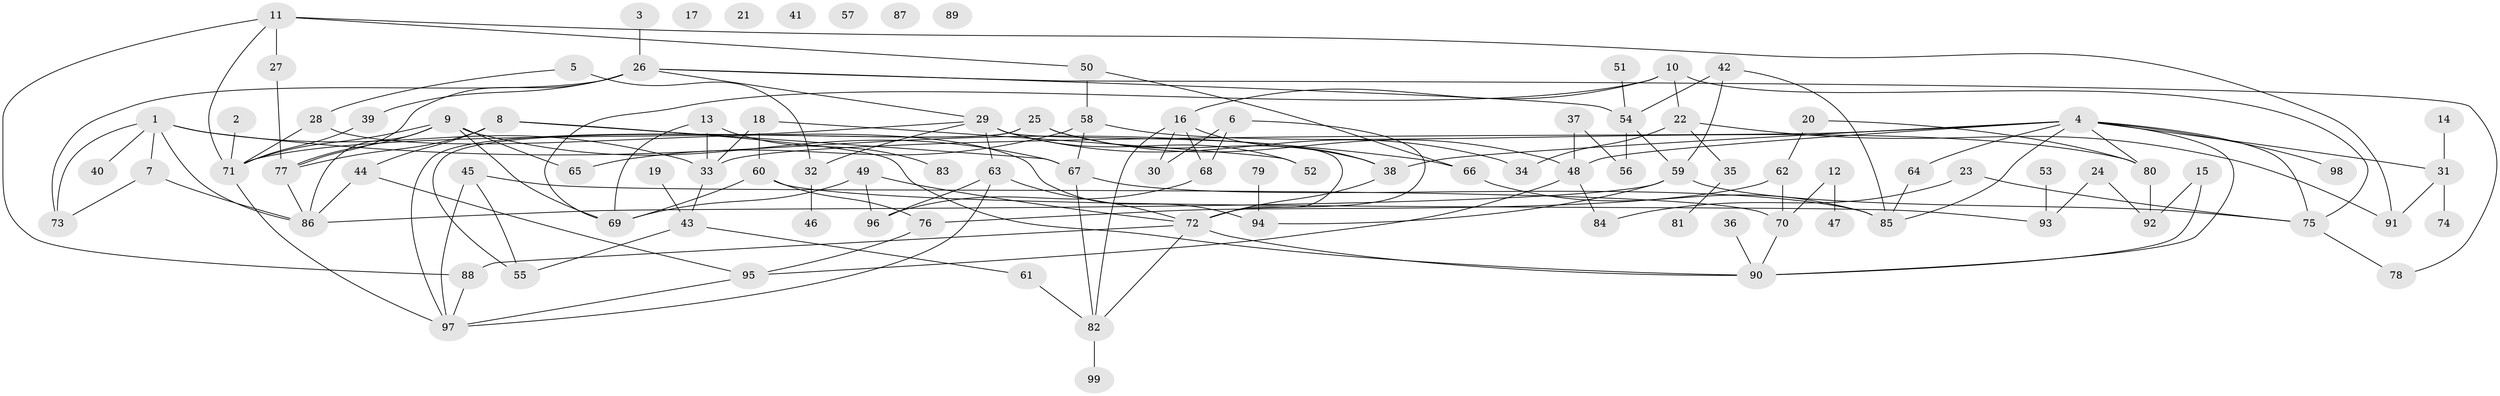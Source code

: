 // coarse degree distribution, {1: 0.2413793103448276, 5: 0.1724137931034483, 0: 0.20689655172413793, 3: 0.034482758620689655, 2: 0.10344827586206896, 4: 0.06896551724137931, 10: 0.034482758620689655, 8: 0.06896551724137931, 7: 0.034482758620689655, 6: 0.034482758620689655}
// Generated by graph-tools (version 1.1) at 2025/42/03/04/25 21:42:17]
// undirected, 99 vertices, 152 edges
graph export_dot {
graph [start="1"]
  node [color=gray90,style=filled];
  1;
  2;
  3;
  4;
  5;
  6;
  7;
  8;
  9;
  10;
  11;
  12;
  13;
  14;
  15;
  16;
  17;
  18;
  19;
  20;
  21;
  22;
  23;
  24;
  25;
  26;
  27;
  28;
  29;
  30;
  31;
  32;
  33;
  34;
  35;
  36;
  37;
  38;
  39;
  40;
  41;
  42;
  43;
  44;
  45;
  46;
  47;
  48;
  49;
  50;
  51;
  52;
  53;
  54;
  55;
  56;
  57;
  58;
  59;
  60;
  61;
  62;
  63;
  64;
  65;
  66;
  67;
  68;
  69;
  70;
  71;
  72;
  73;
  74;
  75;
  76;
  77;
  78;
  79;
  80;
  81;
  82;
  83;
  84;
  85;
  86;
  87;
  88;
  89;
  90;
  91;
  92;
  93;
  94;
  95;
  96;
  97;
  98;
  99;
  1 -- 7;
  1 -- 33;
  1 -- 40;
  1 -- 66;
  1 -- 73;
  1 -- 86;
  2 -- 71;
  3 -- 26;
  4 -- 31;
  4 -- 33;
  4 -- 38;
  4 -- 48;
  4 -- 64;
  4 -- 75;
  4 -- 80;
  4 -- 85;
  4 -- 90;
  4 -- 98;
  5 -- 28;
  5 -- 32;
  6 -- 30;
  6 -- 68;
  6 -- 72;
  7 -- 73;
  7 -- 86;
  8 -- 44;
  8 -- 67;
  8 -- 77;
  8 -- 90;
  9 -- 65;
  9 -- 67;
  9 -- 69;
  9 -- 71;
  9 -- 77;
  9 -- 86;
  10 -- 16;
  10 -- 22;
  10 -- 69;
  10 -- 75;
  11 -- 27;
  11 -- 50;
  11 -- 71;
  11 -- 88;
  11 -- 91;
  12 -- 47;
  12 -- 70;
  13 -- 33;
  13 -- 69;
  13 -- 83;
  14 -- 31;
  15 -- 90;
  15 -- 92;
  16 -- 30;
  16 -- 38;
  16 -- 68;
  16 -- 82;
  18 -- 33;
  18 -- 52;
  18 -- 60;
  19 -- 43;
  20 -- 62;
  20 -- 80;
  22 -- 34;
  22 -- 35;
  22 -- 91;
  23 -- 75;
  23 -- 84;
  24 -- 92;
  24 -- 93;
  25 -- 38;
  25 -- 48;
  25 -- 55;
  25 -- 97;
  26 -- 29;
  26 -- 39;
  26 -- 54;
  26 -- 73;
  26 -- 77;
  26 -- 78;
  27 -- 77;
  28 -- 71;
  28 -- 94;
  29 -- 32;
  29 -- 34;
  29 -- 52;
  29 -- 63;
  29 -- 71;
  29 -- 72;
  31 -- 74;
  31 -- 91;
  32 -- 46;
  33 -- 43;
  35 -- 81;
  36 -- 90;
  37 -- 48;
  37 -- 56;
  38 -- 72;
  39 -- 71;
  42 -- 54;
  42 -- 59;
  42 -- 85;
  43 -- 55;
  43 -- 61;
  44 -- 86;
  44 -- 95;
  45 -- 55;
  45 -- 70;
  45 -- 97;
  48 -- 84;
  48 -- 95;
  49 -- 69;
  49 -- 72;
  49 -- 96;
  50 -- 58;
  50 -- 66;
  51 -- 54;
  53 -- 93;
  54 -- 56;
  54 -- 59;
  58 -- 65;
  58 -- 67;
  58 -- 80;
  59 -- 75;
  59 -- 86;
  59 -- 94;
  60 -- 69;
  60 -- 76;
  60 -- 93;
  61 -- 82;
  62 -- 70;
  62 -- 76;
  63 -- 72;
  63 -- 96;
  63 -- 97;
  64 -- 85;
  66 -- 85;
  67 -- 82;
  67 -- 85;
  68 -- 96;
  70 -- 90;
  71 -- 97;
  72 -- 82;
  72 -- 88;
  72 -- 90;
  75 -- 78;
  76 -- 95;
  77 -- 86;
  79 -- 94;
  80 -- 92;
  82 -- 99;
  88 -- 97;
  95 -- 97;
}
